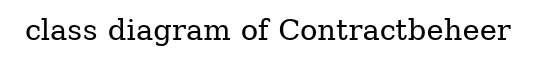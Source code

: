 digraph "class diagram of Contractbeheer" {
	graph [bgcolor=white,
		label="class diagram of Contractbeheer",
		rankdir=LR
	];
	node [label="\N"];
	edge [fontsize=11,
		minlen=4
	];
}
